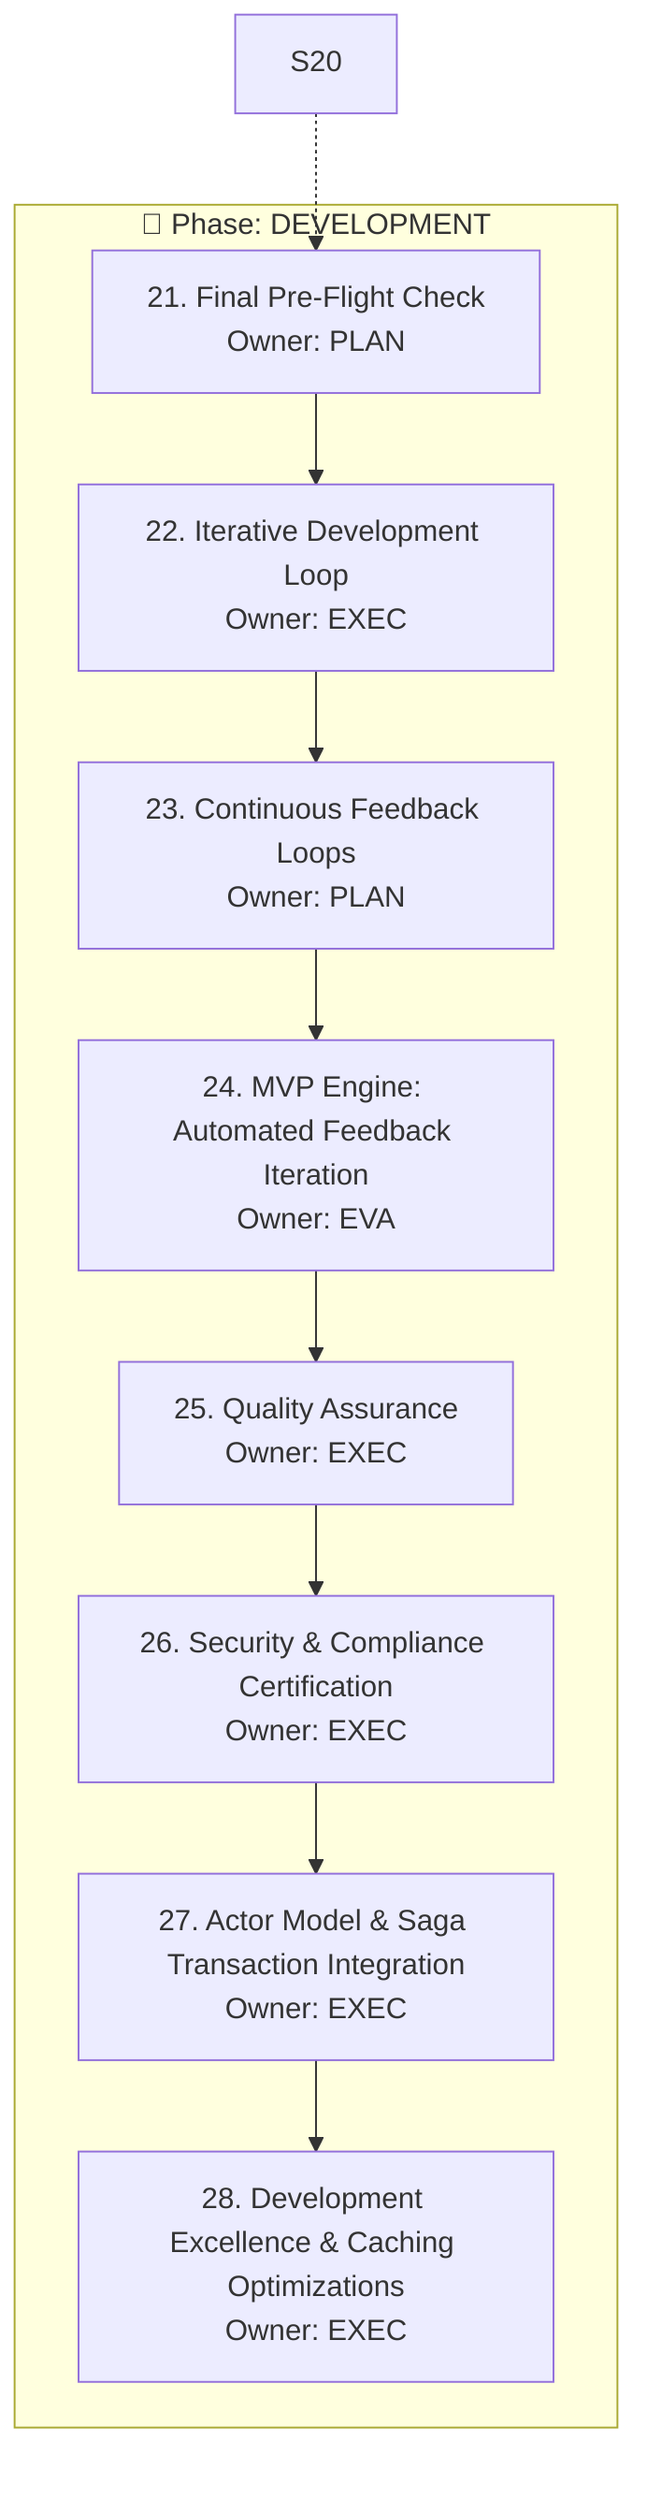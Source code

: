 flowchart TB
%% Phase DEVELOPMENT (Stages 21-28)

subgraph DEVELOPMENT["🔧 Phase: DEVELOPMENT"]
  S21["21. Final Pre-Flight Check<br/>Owner: PLAN"]
  S22["22. Iterative Development Loop<br/>Owner: EXEC"]
  S23["23. Continuous Feedback Loops<br/>Owner: PLAN"]
  S24["24. MVP Engine: Automated Feedback Iteration<br/>Owner: EVA"]
  S25["25. Quality Assurance<br/>Owner: EXEC"]
  S26["26. Security & Compliance Certification<br/>Owner: EXEC"]
  S27["27. Actor Model & Saga Transaction Integration<br/>Owner: EXEC"]
  S28["28. Development Excellence & Caching Optimizations<br/>Owner: EXEC"]
end

%% Sequential flow
S21 --> S22
S22 --> S23
S23 --> S24
S24 --> S25
S25 --> S26
S26 --> S27
S27 --> S28


%% Cross-dependencies
S20 -.-> S21